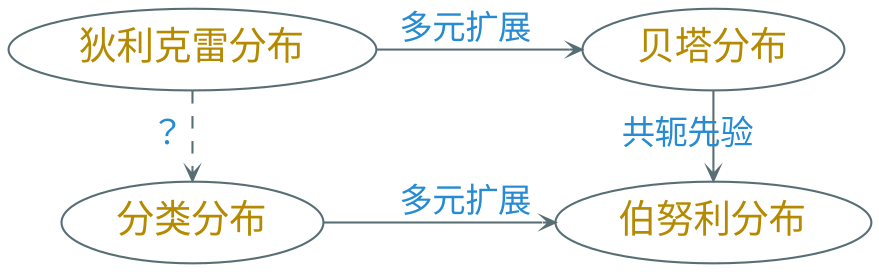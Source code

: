 digraph g {
    rankdir=LR
    graph [nodesep=0.3 ranksep=0.3]
    bgcolor="transparent"

    node [shape=oval color="#586e75" fontcolor="#b58900" fontsize=18 fontname="Ysabeau,LXGWWenKai"]
    edge [arrowhead=vee color="#586e75" fontcolor="#268bd2" fontsize=16 fontname="Ysabeau,LXGWWenKai" arrowsize=0.6]

    分类分布 -> 伯努利分布 [label="多元扩展"]

    狄利克雷分布 -> 贝塔分布 [label="多元扩展"]

    {rank=same; 分类分布; 狄利克雷分布}

    {rank=same; 伯努利分布; 贝塔分布}

    贝塔分布 -> 伯努利分布 [label="共轭先验"]

    狄利克雷分布 -> 分类分布 [style=dashed label="？"]
}